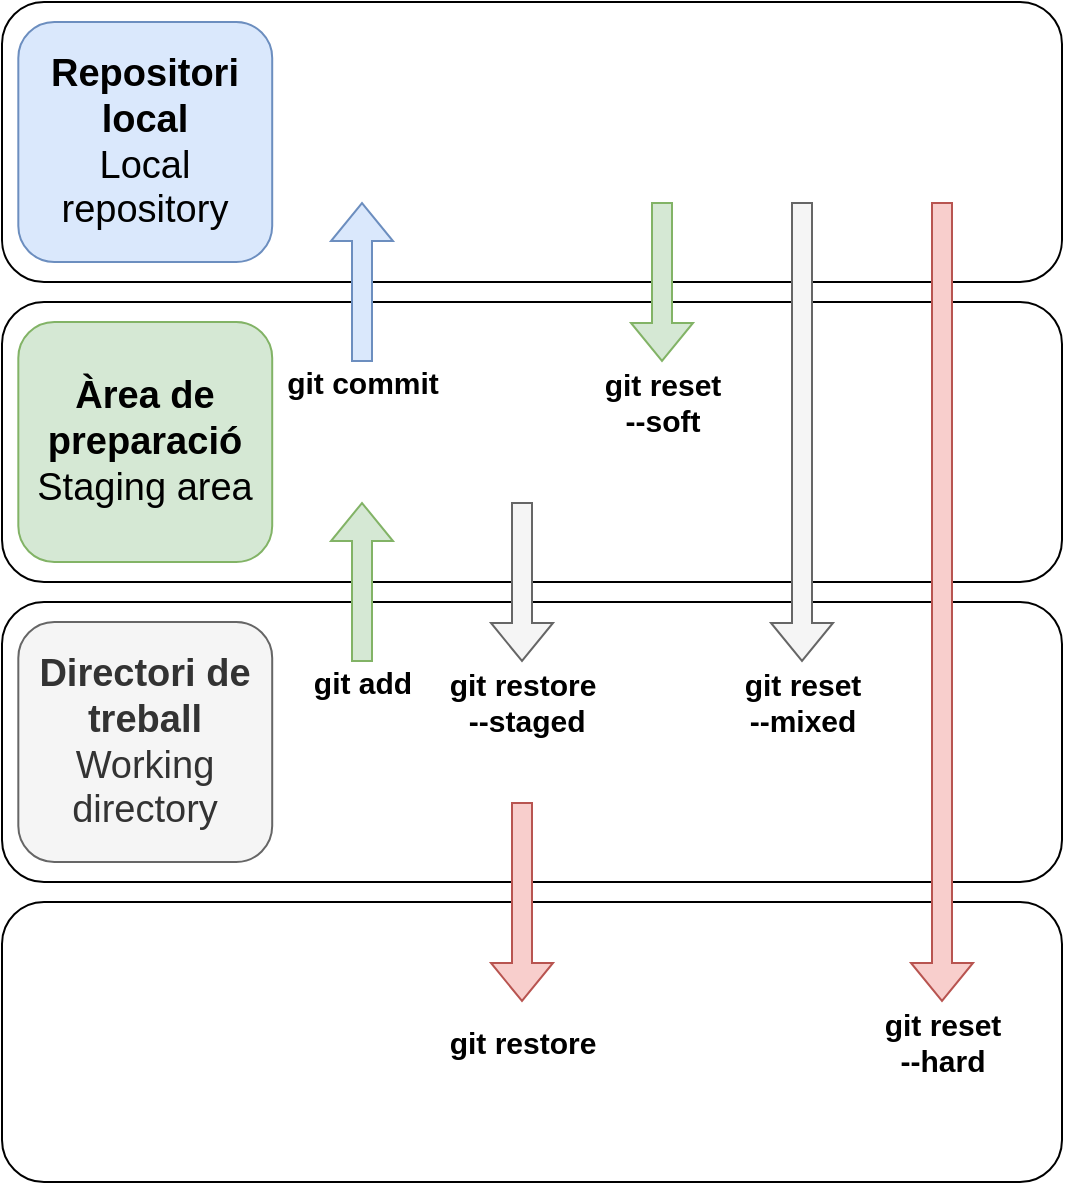 <mxfile version="24.8.0">
  <diagram name="Pàgina-1" id="rgjBtcckNNjWf9LobObW">
    <mxGraphModel dx="1434" dy="754" grid="1" gridSize="10" guides="1" tooltips="1" connect="1" arrows="1" fold="1" page="1" pageScale="1" pageWidth="827" pageHeight="1169" math="0" shadow="0">
      <root>
        <mxCell id="0" />
        <mxCell id="1" parent="0" />
        <mxCell id="7qXbxLl61d79LgGDVsEv-8" value="" style="group;movable=1;resizable=1;rotatable=1;deletable=1;editable=1;locked=0;connectable=1;" vertex="1" connectable="0" parent="1">
          <mxGeometry x="70" y="310" width="530" height="140" as="geometry" />
        </mxCell>
        <mxCell id="7qXbxLl61d79LgGDVsEv-7" value="" style="rounded=1;whiteSpace=wrap;html=1;" vertex="1" parent="7qXbxLl61d79LgGDVsEv-8">
          <mxGeometry width="530" height="140" as="geometry" />
        </mxCell>
        <mxCell id="7qXbxLl61d79LgGDVsEv-1" value="&lt;b&gt;&lt;font style=&quot;font-size: 19px;&quot;&gt;Directori de treball&lt;/font&gt;&lt;/b&gt;&lt;div&gt;&lt;font style=&quot;font-size: 19px;&quot;&gt;Working directory&lt;/font&gt;&lt;/div&gt;" style="rounded=1;whiteSpace=wrap;html=1;fillColor=#f5f5f5;strokeColor=#666666;align=center;fontColor=#333333;" vertex="1" parent="7qXbxLl61d79LgGDVsEv-8">
          <mxGeometry x="8.158" y="10" width="126.94" height="120" as="geometry" />
        </mxCell>
        <mxCell id="7qXbxLl61d79LgGDVsEv-9" value="" style="group;movable=1;resizable=1;rotatable=1;deletable=1;editable=1;locked=0;connectable=1;" vertex="1" connectable="0" parent="1">
          <mxGeometry x="70" y="160" width="530" height="140" as="geometry" />
        </mxCell>
        <mxCell id="7qXbxLl61d79LgGDVsEv-6" value="" style="rounded=1;whiteSpace=wrap;html=1;" vertex="1" parent="7qXbxLl61d79LgGDVsEv-9">
          <mxGeometry width="530" height="140" as="geometry" />
        </mxCell>
        <mxCell id="7qXbxLl61d79LgGDVsEv-3" value="&lt;span style=&quot;font-size: 19px;&quot;&gt;&lt;b&gt;Àrea de preparació&lt;/b&gt;&lt;/span&gt;&lt;div&gt;&lt;span style=&quot;font-size: 19px;&quot;&gt;Staging area&lt;/span&gt;&lt;/div&gt;" style="rounded=1;whiteSpace=wrap;html=1;fillColor=#d5e8d4;strokeColor=#82b366;align=center;" vertex="1" parent="7qXbxLl61d79LgGDVsEv-9">
          <mxGeometry x="8.158" y="10" width="126.94" height="120" as="geometry" />
        </mxCell>
        <mxCell id="7qXbxLl61d79LgGDVsEv-10" value="" style="group;movable=1;resizable=1;rotatable=1;deletable=1;editable=1;locked=0;connectable=1;" vertex="1" connectable="0" parent="1">
          <mxGeometry x="70" y="10" width="530" height="140" as="geometry" />
        </mxCell>
        <mxCell id="7qXbxLl61d79LgGDVsEv-5" value="" style="rounded=1;whiteSpace=wrap;html=1;" vertex="1" parent="7qXbxLl61d79LgGDVsEv-10">
          <mxGeometry width="530" height="140" as="geometry" />
        </mxCell>
        <mxCell id="7qXbxLl61d79LgGDVsEv-4" value="&lt;span style=&quot;font-size: 19px;&quot;&gt;&lt;b&gt;Repositori local&lt;/b&gt;&lt;/span&gt;&lt;div&gt;&lt;span style=&quot;font-size: 19px;&quot;&gt;Local repository&lt;/span&gt;&lt;/div&gt;" style="rounded=1;whiteSpace=wrap;html=1;fillColor=#dae8fc;strokeColor=#6c8ebf;align=center;" vertex="1" parent="7qXbxLl61d79LgGDVsEv-10">
          <mxGeometry x="8.158" y="10" width="126.94" height="120" as="geometry" />
        </mxCell>
        <mxCell id="7qXbxLl61d79LgGDVsEv-15" value="&lt;font style=&quot;font-size: 15px;&quot;&gt;&lt;b&gt;git commit&lt;/b&gt;&lt;/font&gt;" style="shape=flexArrow;endArrow=classic;html=1;rounded=0;fillColor=#dae8fc;strokeColor=#6c8ebf;align=center;verticalAlign=middle;" edge="1" parent="7qXbxLl61d79LgGDVsEv-10">
          <mxGeometry x="-1" y="-10" width="50" height="50" relative="1" as="geometry">
            <mxPoint x="180" y="180" as="sourcePoint" />
            <mxPoint x="180" y="100" as="targetPoint" />
            <mxPoint x="-10" y="10" as="offset" />
          </mxGeometry>
        </mxCell>
        <mxCell id="7qXbxLl61d79LgGDVsEv-20" value="&lt;font style=&quot;font-size: 15px;&quot;&gt;&lt;b&gt;git reset&lt;/b&gt;&lt;/font&gt;&lt;div&gt;&lt;font style=&quot;font-size: 15px;&quot;&gt;&lt;b&gt;--soft&lt;/b&gt;&lt;/font&gt;&lt;/div&gt;" style="shape=flexArrow;endArrow=classic;html=1;rounded=0;fillColor=#d5e8d4;strokeColor=#82b366;align=center;verticalAlign=middle;" edge="1" parent="7qXbxLl61d79LgGDVsEv-10">
          <mxGeometry x="1" y="20" width="50" height="50" relative="1" as="geometry">
            <mxPoint x="330" y="100" as="sourcePoint" />
            <mxPoint x="330" y="180" as="targetPoint" />
            <mxPoint x="-20" y="20" as="offset" />
          </mxGeometry>
        </mxCell>
        <mxCell id="7qXbxLl61d79LgGDVsEv-12" value="Capa sense títol" parent="0" />
        <mxCell id="7qXbxLl61d79LgGDVsEv-24" value="" style="rounded=1;whiteSpace=wrap;html=1;" vertex="1" parent="7qXbxLl61d79LgGDVsEv-12">
          <mxGeometry x="70" y="460" width="530" height="140" as="geometry" />
        </mxCell>
        <mxCell id="7qXbxLl61d79LgGDVsEv-13" value="&lt;font style=&quot;font-size: 15px;&quot;&gt;&lt;b&gt;git add&lt;/b&gt;&lt;/font&gt;" style="shape=flexArrow;endArrow=classic;html=1;rounded=0;fillColor=#d5e8d4;strokeColor=#82b366;align=center;verticalAlign=middle;" edge="1" parent="7qXbxLl61d79LgGDVsEv-12">
          <mxGeometry x="-1" y="-10" width="50" height="50" relative="1" as="geometry">
            <mxPoint x="250" y="340" as="sourcePoint" />
            <mxPoint x="250" y="260" as="targetPoint" />
            <mxPoint x="-10" y="10" as="offset" />
          </mxGeometry>
        </mxCell>
        <mxCell id="7qXbxLl61d79LgGDVsEv-16" value="&lt;font style=&quot;font-size: 15px;&quot;&gt;&lt;b&gt;git restore&lt;/b&gt;&lt;/font&gt;&lt;div&gt;&lt;font style=&quot;font-size: 15px;&quot;&gt;&lt;b&gt;&amp;nbsp;--staged&lt;/b&gt;&lt;/font&gt;&lt;/div&gt;" style="shape=flexArrow;endArrow=classic;html=1;rounded=0;fillColor=#f5f5f5;strokeColor=#666666;align=center;verticalAlign=middle;" edge="1" parent="7qXbxLl61d79LgGDVsEv-12">
          <mxGeometry x="1" y="20" width="50" height="50" relative="1" as="geometry">
            <mxPoint x="330" y="260" as="sourcePoint" />
            <mxPoint x="330" y="340" as="targetPoint" />
            <mxPoint x="-20" y="20" as="offset" />
          </mxGeometry>
        </mxCell>
        <mxCell id="7qXbxLl61d79LgGDVsEv-17" value="&lt;font style=&quot;font-size: 15px;&quot;&gt;&lt;b&gt;git restore&lt;/b&gt;&lt;/font&gt;" style="shape=flexArrow;endArrow=classic;html=1;rounded=0;fillColor=#f8cecc;strokeColor=#b85450;align=center;verticalAlign=middle;" edge="1" parent="7qXbxLl61d79LgGDVsEv-12">
          <mxGeometry x="1" y="20" width="50" height="50" relative="1" as="geometry">
            <mxPoint x="330" y="410" as="sourcePoint" />
            <mxPoint x="330" y="510" as="targetPoint" />
            <mxPoint x="-20" y="20" as="offset" />
          </mxGeometry>
        </mxCell>
        <mxCell id="7qXbxLl61d79LgGDVsEv-19" value="" style="shape=image;verticalLabelPosition=bottom;labelBackgroundColor=default;verticalAlign=top;aspect=fixed;imageAspect=0;image=https://static.thenounproject.com/png/1064108-200.png;" vertex="1" parent="7qXbxLl61d79LgGDVsEv-12">
          <mxGeometry x="80" y="475" width="110" height="110" as="geometry" />
        </mxCell>
        <mxCell id="7qXbxLl61d79LgGDVsEv-21" value="&lt;font style=&quot;font-size: 15px;&quot;&gt;&lt;b&gt;git reset&lt;/b&gt;&lt;/font&gt;&lt;div&gt;&lt;font style=&quot;font-size: 15px;&quot;&gt;&lt;b&gt;--mixed&lt;/b&gt;&lt;/font&gt;&lt;/div&gt;" style="shape=flexArrow;endArrow=classic;html=1;rounded=0;fillColor=#f5f5f5;strokeColor=#666666;align=center;verticalAlign=middle;" edge="1" parent="7qXbxLl61d79LgGDVsEv-12">
          <mxGeometry x="1" y="20" width="50" height="50" relative="1" as="geometry">
            <mxPoint x="470" y="110" as="sourcePoint" />
            <mxPoint x="470" y="340" as="targetPoint" />
            <mxPoint x="-20" y="20" as="offset" />
          </mxGeometry>
        </mxCell>
        <mxCell id="7qXbxLl61d79LgGDVsEv-22" value="&lt;font style=&quot;font-size: 15px;&quot;&gt;&lt;b&gt;git reset&lt;/b&gt;&lt;/font&gt;&lt;div&gt;&lt;font style=&quot;font-size: 15px;&quot;&gt;&lt;b&gt;--hard&lt;/b&gt;&lt;/font&gt;&lt;/div&gt;" style="shape=flexArrow;endArrow=classic;html=1;rounded=0;fillColor=#f8cecc;strokeColor=#b85450;align=center;verticalAlign=middle;" edge="1" parent="7qXbxLl61d79LgGDVsEv-12">
          <mxGeometry x="1" y="20" width="50" height="50" relative="1" as="geometry">
            <mxPoint x="540" y="110" as="sourcePoint" />
            <mxPoint x="540" y="510" as="targetPoint" />
            <mxPoint x="-20" y="20" as="offset" />
          </mxGeometry>
        </mxCell>
      </root>
    </mxGraphModel>
  </diagram>
</mxfile>
